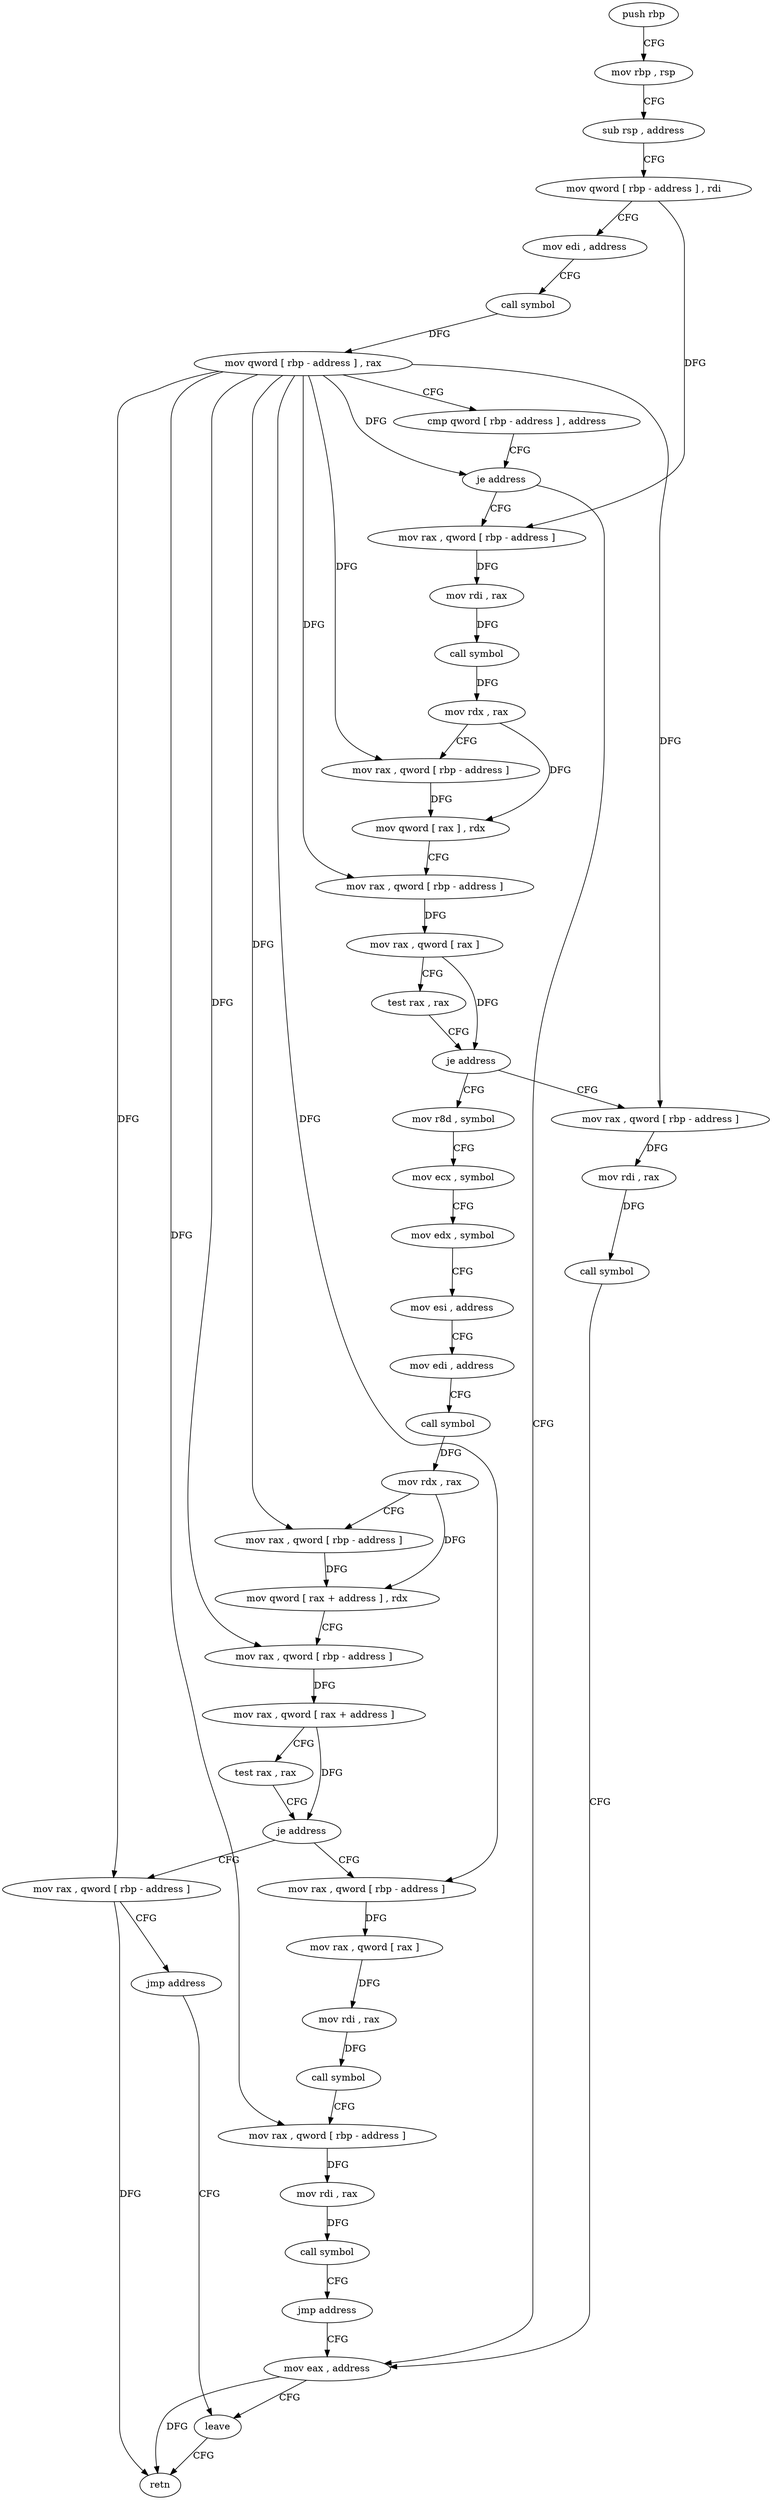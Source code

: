 digraph "func" {
"4243599" [label = "push rbp" ]
"4243600" [label = "mov rbp , rsp" ]
"4243603" [label = "sub rsp , address" ]
"4243607" [label = "mov qword [ rbp - address ] , rdi" ]
"4243611" [label = "mov edi , address" ]
"4243616" [label = "call symbol" ]
"4243621" [label = "mov qword [ rbp - address ] , rax" ]
"4243625" [label = "cmp qword [ rbp - address ] , address" ]
"4243630" [label = "je address" ]
"4243772" [label = "mov eax , address" ]
"4243636" [label = "mov rax , qword [ rbp - address ]" ]
"4243777" [label = "leave" ]
"4243640" [label = "mov rdi , rax" ]
"4243643" [label = "call symbol" ]
"4243648" [label = "mov rdx , rax" ]
"4243651" [label = "mov rax , qword [ rbp - address ]" ]
"4243655" [label = "mov qword [ rax ] , rdx" ]
"4243658" [label = "mov rax , qword [ rbp - address ]" ]
"4243662" [label = "mov rax , qword [ rax ]" ]
"4243665" [label = "test rax , rax" ]
"4243668" [label = "je address" ]
"4243760" [label = "mov rax , qword [ rbp - address ]" ]
"4243670" [label = "mov r8d , symbol" ]
"4243764" [label = "mov rdi , rax" ]
"4243767" [label = "call symbol" ]
"4243676" [label = "mov ecx , symbol" ]
"4243681" [label = "mov edx , symbol" ]
"4243686" [label = "mov esi , address" ]
"4243691" [label = "mov edi , address" ]
"4243696" [label = "call symbol" ]
"4243701" [label = "mov rdx , rax" ]
"4243704" [label = "mov rax , qword [ rbp - address ]" ]
"4243708" [label = "mov qword [ rax + address ] , rdx" ]
"4243712" [label = "mov rax , qword [ rbp - address ]" ]
"4243716" [label = "mov rax , qword [ rax + address ]" ]
"4243720" [label = "test rax , rax" ]
"4243723" [label = "je address" ]
"4243731" [label = "mov rax , qword [ rbp - address ]" ]
"4243725" [label = "mov rax , qword [ rbp - address ]" ]
"4243735" [label = "mov rax , qword [ rax ]" ]
"4243738" [label = "mov rdi , rax" ]
"4243741" [label = "call symbol" ]
"4243746" [label = "mov rax , qword [ rbp - address ]" ]
"4243750" [label = "mov rdi , rax" ]
"4243753" [label = "call symbol" ]
"4243758" [label = "jmp address" ]
"4243729" [label = "jmp address" ]
"4243778" [label = "retn" ]
"4243599" -> "4243600" [ label = "CFG" ]
"4243600" -> "4243603" [ label = "CFG" ]
"4243603" -> "4243607" [ label = "CFG" ]
"4243607" -> "4243611" [ label = "CFG" ]
"4243607" -> "4243636" [ label = "DFG" ]
"4243611" -> "4243616" [ label = "CFG" ]
"4243616" -> "4243621" [ label = "DFG" ]
"4243621" -> "4243625" [ label = "CFG" ]
"4243621" -> "4243630" [ label = "DFG" ]
"4243621" -> "4243651" [ label = "DFG" ]
"4243621" -> "4243658" [ label = "DFG" ]
"4243621" -> "4243760" [ label = "DFG" ]
"4243621" -> "4243704" [ label = "DFG" ]
"4243621" -> "4243712" [ label = "DFG" ]
"4243621" -> "4243731" [ label = "DFG" ]
"4243621" -> "4243746" [ label = "DFG" ]
"4243621" -> "4243725" [ label = "DFG" ]
"4243625" -> "4243630" [ label = "CFG" ]
"4243630" -> "4243772" [ label = "CFG" ]
"4243630" -> "4243636" [ label = "CFG" ]
"4243772" -> "4243777" [ label = "CFG" ]
"4243772" -> "4243778" [ label = "DFG" ]
"4243636" -> "4243640" [ label = "DFG" ]
"4243777" -> "4243778" [ label = "CFG" ]
"4243640" -> "4243643" [ label = "DFG" ]
"4243643" -> "4243648" [ label = "DFG" ]
"4243648" -> "4243651" [ label = "CFG" ]
"4243648" -> "4243655" [ label = "DFG" ]
"4243651" -> "4243655" [ label = "DFG" ]
"4243655" -> "4243658" [ label = "CFG" ]
"4243658" -> "4243662" [ label = "DFG" ]
"4243662" -> "4243665" [ label = "CFG" ]
"4243662" -> "4243668" [ label = "DFG" ]
"4243665" -> "4243668" [ label = "CFG" ]
"4243668" -> "4243760" [ label = "CFG" ]
"4243668" -> "4243670" [ label = "CFG" ]
"4243760" -> "4243764" [ label = "DFG" ]
"4243670" -> "4243676" [ label = "CFG" ]
"4243764" -> "4243767" [ label = "DFG" ]
"4243767" -> "4243772" [ label = "CFG" ]
"4243676" -> "4243681" [ label = "CFG" ]
"4243681" -> "4243686" [ label = "CFG" ]
"4243686" -> "4243691" [ label = "CFG" ]
"4243691" -> "4243696" [ label = "CFG" ]
"4243696" -> "4243701" [ label = "DFG" ]
"4243701" -> "4243704" [ label = "CFG" ]
"4243701" -> "4243708" [ label = "DFG" ]
"4243704" -> "4243708" [ label = "DFG" ]
"4243708" -> "4243712" [ label = "CFG" ]
"4243712" -> "4243716" [ label = "DFG" ]
"4243716" -> "4243720" [ label = "CFG" ]
"4243716" -> "4243723" [ label = "DFG" ]
"4243720" -> "4243723" [ label = "CFG" ]
"4243723" -> "4243731" [ label = "CFG" ]
"4243723" -> "4243725" [ label = "CFG" ]
"4243731" -> "4243735" [ label = "DFG" ]
"4243725" -> "4243729" [ label = "CFG" ]
"4243725" -> "4243778" [ label = "DFG" ]
"4243735" -> "4243738" [ label = "DFG" ]
"4243738" -> "4243741" [ label = "DFG" ]
"4243741" -> "4243746" [ label = "CFG" ]
"4243746" -> "4243750" [ label = "DFG" ]
"4243750" -> "4243753" [ label = "DFG" ]
"4243753" -> "4243758" [ label = "CFG" ]
"4243758" -> "4243772" [ label = "CFG" ]
"4243729" -> "4243777" [ label = "CFG" ]
}
